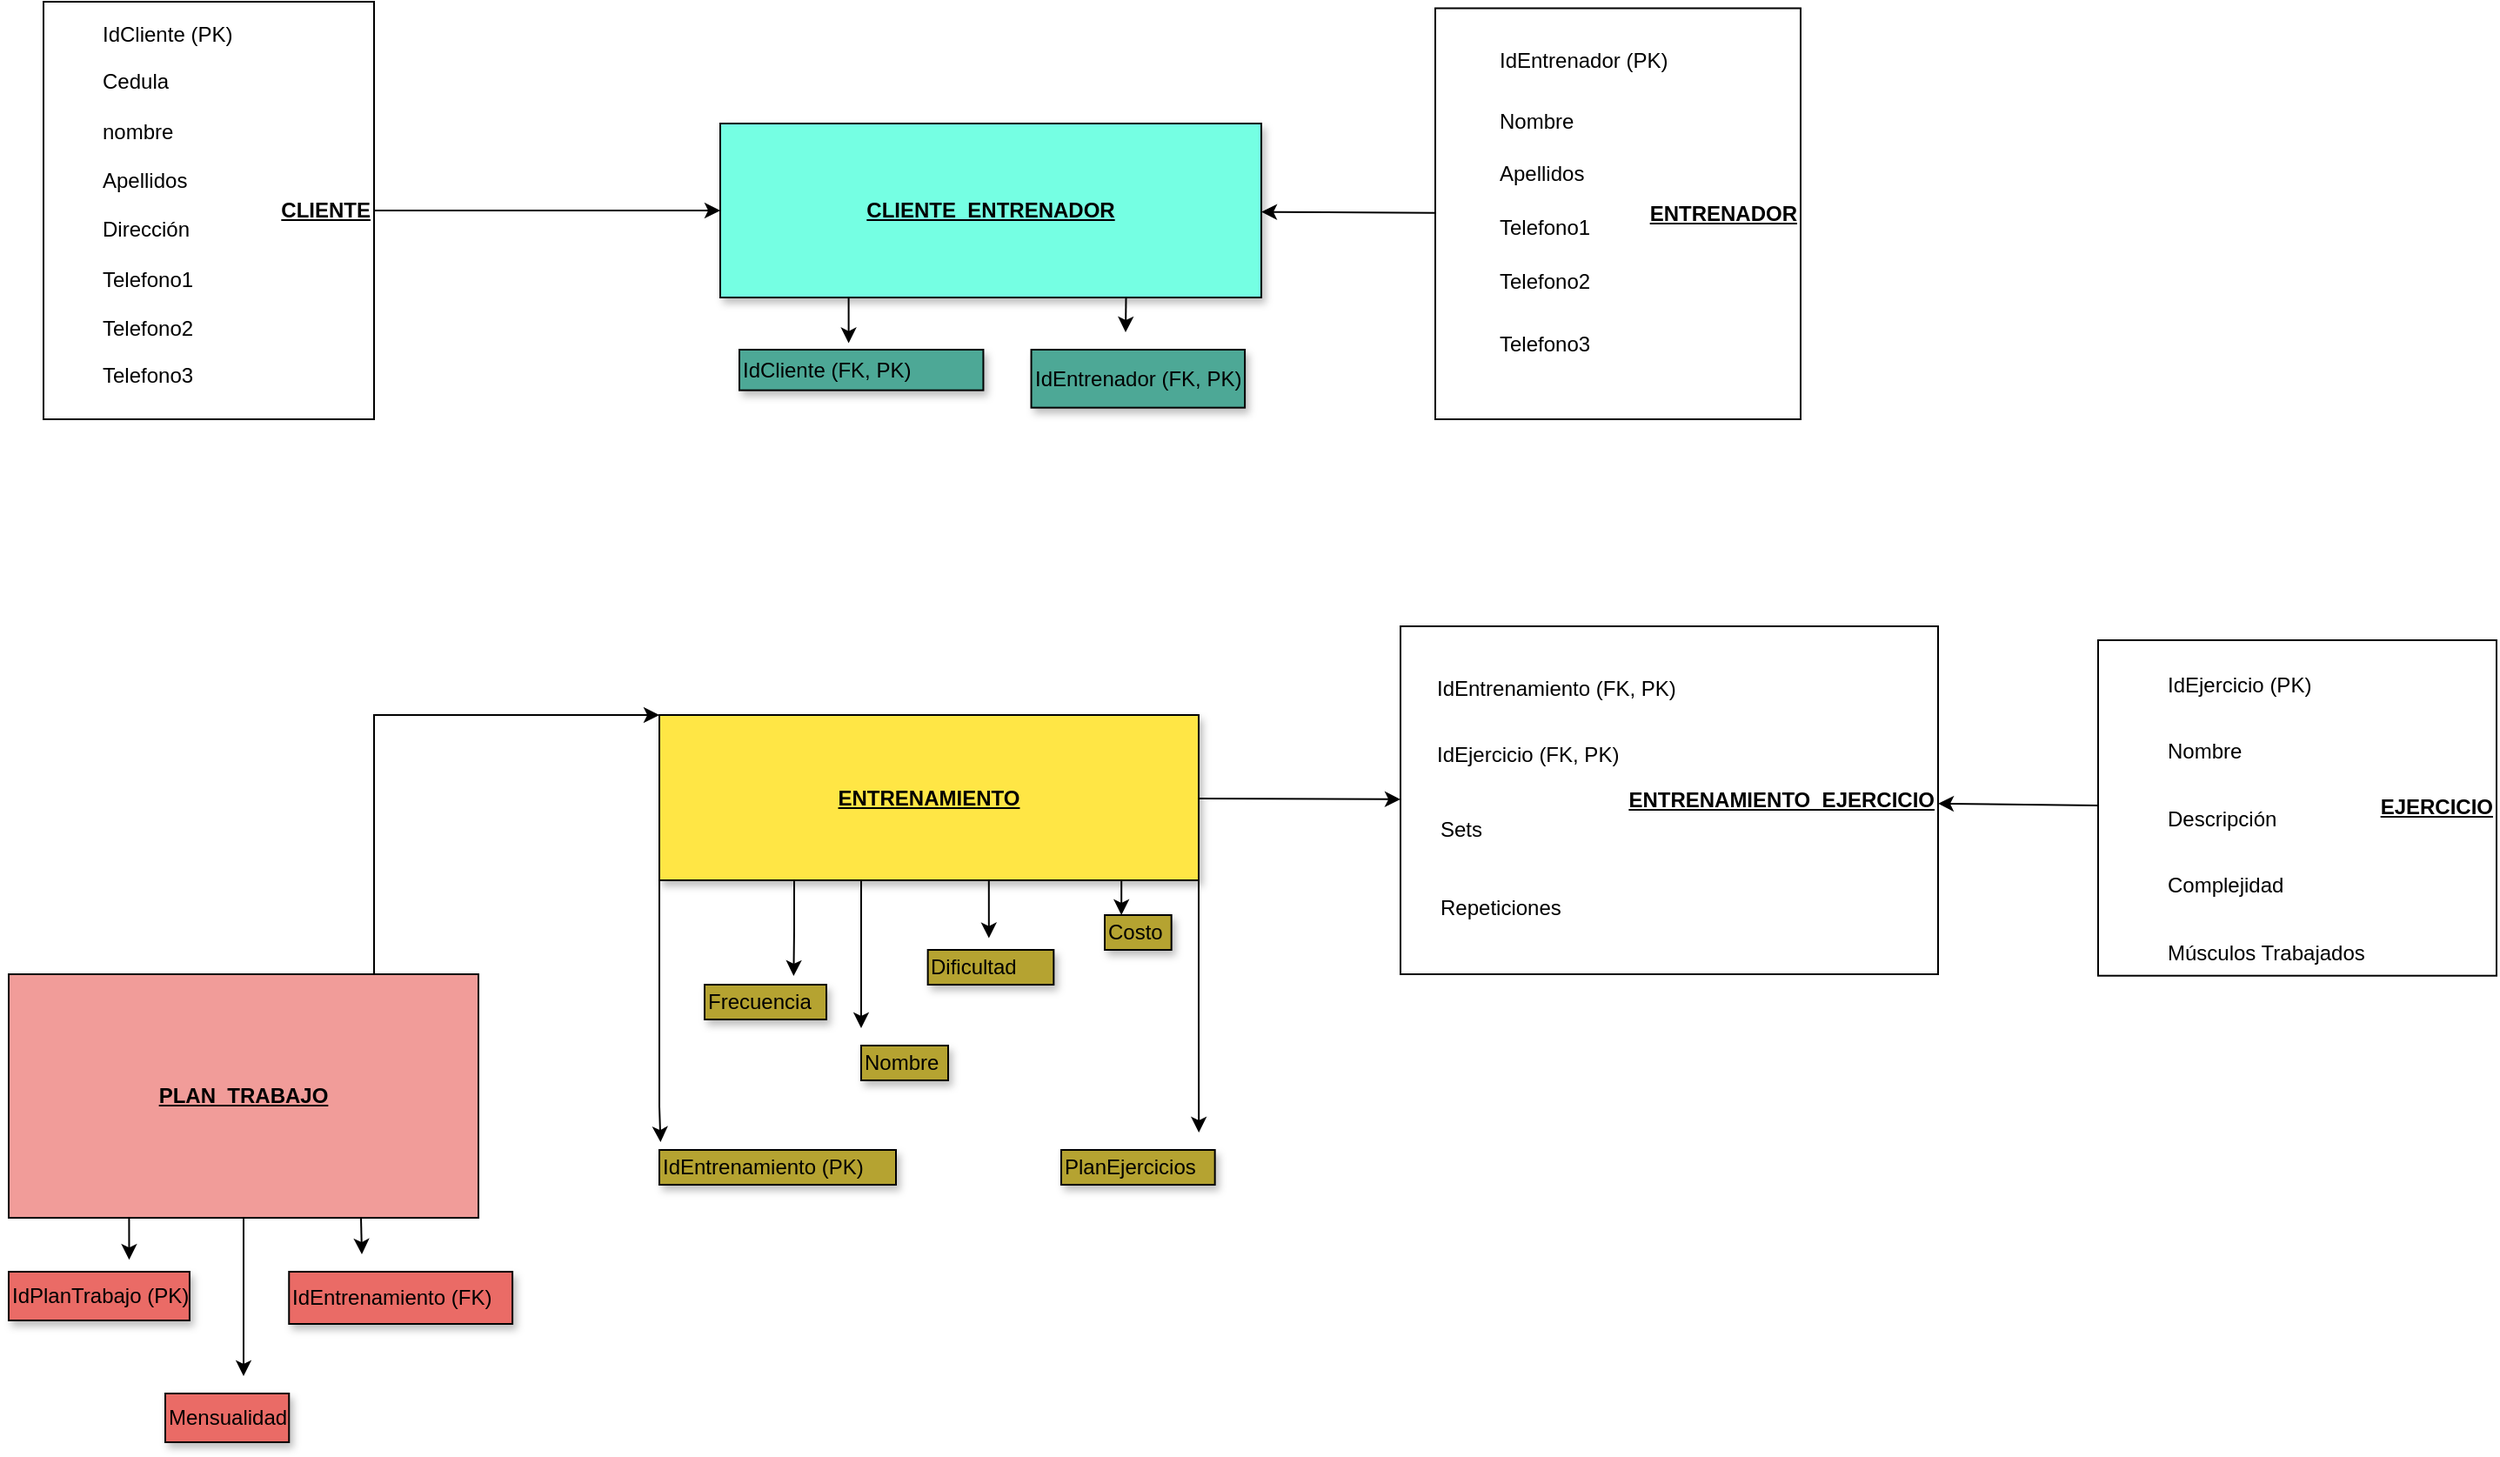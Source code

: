 <mxfile version="24.5.4" type="github">
  <diagram name="Conceptual Diagram" id="XwG0qR-dqioNehBfLJ-C">
    <mxGraphModel dx="1461" dy="725" grid="1" gridSize="10" guides="1" tooltips="1" connect="1" arrows="1" fold="1" page="1" pageScale="1" pageWidth="827" pageHeight="1169" math="0" shadow="0">
      <root>
        <mxCell id="0" />
        <mxCell id="1" parent="0" />
        <mxCell id="LZxNKWPRsar4pVbc7PX9-1" value="&lt;font style=&quot;vertical-align: inherit;&quot;&gt;&lt;font style=&quot;vertical-align: inherit;&quot;&gt;&lt;font style=&quot;vertical-align: inherit;&quot;&gt;&lt;font style=&quot;vertical-align: inherit;&quot;&gt;&lt;font style=&quot;vertical-align: inherit;&quot;&gt;&lt;font style=&quot;vertical-align: inherit;&quot;&gt;&lt;u&gt;&lt;b&gt;CLIENTE&lt;/b&gt;&lt;/u&gt;&lt;/font&gt;&lt;/font&gt;&lt;/font&gt;&lt;/font&gt;&lt;/font&gt;&lt;/font&gt;" style="rounded=0;whiteSpace=wrap;html=1;align=right;" vertex="1" parent="1">
          <mxGeometry x="60" y="20" width="190" height="240" as="geometry" />
        </mxCell>
        <mxCell id="LZxNKWPRsar4pVbc7PX9-2" value="IdCliente (PK)" style="text;html=1;strokeColor=none;fillColor=none;align=left;verticalAlign=middle;" vertex="1" parent="LZxNKWPRsar4pVbc7PX9-1">
          <mxGeometry x="31.671" y="13.335" width="122.704" height="11.28" as="geometry" />
        </mxCell>
        <mxCell id="LZxNKWPRsar4pVbc7PX9-3" value="Cedula" style="text;html=1;strokeColor=none;fillColor=none;align=left;verticalAlign=middle;" vertex="1" parent="LZxNKWPRsar4pVbc7PX9-1">
          <mxGeometry x="31.671" y="38.951" width="98.954" height="14.357" as="geometry" />
        </mxCell>
        <mxCell id="LZxNKWPRsar4pVbc7PX9-4" value="&lt;font style=&quot;vertical-align: inherit;&quot;&gt;&lt;font style=&quot;vertical-align: inherit;&quot;&gt;&lt;font style=&quot;vertical-align: inherit;&quot;&gt;&lt;font style=&quot;vertical-align: inherit;&quot;&gt;nombre&lt;/font&gt;&lt;/font&gt;&lt;/font&gt;&lt;/font&gt;" style="text;html=1;strokeColor=none;fillColor=none;align=left;verticalAlign=middle;" vertex="1" parent="LZxNKWPRsar4pVbc7PX9-1">
          <mxGeometry x="31.671" y="66.182" width="63.329" height="17.434" as="geometry" />
        </mxCell>
        <mxCell id="LZxNKWPRsar4pVbc7PX9-5" value="Apellidos" style="text;html=1;strokeColor=none;fillColor=none;align=left;verticalAlign=middle;" vertex="1" parent="LZxNKWPRsar4pVbc7PX9-1">
          <mxGeometry x="31.671" y="95.489" width="75.204" height="14.357" as="geometry" />
        </mxCell>
        <mxCell id="LZxNKWPRsar4pVbc7PX9-6" value="Dirección" style="text;html=1;strokeColor=none;fillColor=none;align=left;verticalAlign=middle;" vertex="1" parent="LZxNKWPRsar4pVbc7PX9-1">
          <mxGeometry x="31.671" y="121.797" width="75.204" height="17.434" as="geometry" />
        </mxCell>
        <mxCell id="LZxNKWPRsar4pVbc7PX9-7" value="Telefono1" style="text;html=1;strokeColor=none;fillColor=none;align=left;verticalAlign=middle;" vertex="1" parent="LZxNKWPRsar4pVbc7PX9-1">
          <mxGeometry x="31.671" y="153.028" width="87.079" height="14.357" as="geometry" />
        </mxCell>
        <mxCell id="LZxNKWPRsar4pVbc7PX9-49" value="&lt;font style=&quot;vertical-align: inherit;&quot;&gt;&lt;font style=&quot;vertical-align: inherit;&quot;&gt;Telefono3&lt;/font&gt;&lt;/font&gt;" style="text;html=1;strokeColor=none;fillColor=none;align=left;verticalAlign=middle;" vertex="1" parent="LZxNKWPRsar4pVbc7PX9-1">
          <mxGeometry x="31.671" y="207.538" width="87.079" height="14.357" as="geometry" />
        </mxCell>
        <mxCell id="LZxNKWPRsar4pVbc7PX9-48" value="&lt;font style=&quot;vertical-align: inherit;&quot;&gt;&lt;font style=&quot;vertical-align: inherit;&quot;&gt;&lt;font style=&quot;vertical-align: inherit;&quot;&gt;&lt;font style=&quot;vertical-align: inherit;&quot;&gt;Telefono2&lt;/font&gt;&lt;/font&gt;&lt;/font&gt;&lt;/font&gt;" style="text;html=1;strokeColor=none;fillColor=none;align=left;verticalAlign=middle;" vertex="1" parent="LZxNKWPRsar4pVbc7PX9-1">
          <mxGeometry x="31.671" y="181.182" width="87.079" height="14.357" as="geometry" />
        </mxCell>
        <mxCell id="LZxNKWPRsar4pVbc7PX9-77" style="edgeStyle=orthogonalEdgeStyle;rounded=0;orthogonalLoop=1;jettySize=auto;html=1;exitX=1;exitY=0;exitDx=0;exitDy=0;entryX=0;entryY=0;entryDx=0;entryDy=0;" edge="1" parent="1" source="LZxNKWPRsar4pVbc7PX9-10" target="LZxNKWPRsar4pVbc7PX9-14">
          <mxGeometry relative="1" as="geometry">
            <Array as="points">
              <mxPoint x="250" y="430" />
            </Array>
          </mxGeometry>
        </mxCell>
        <mxCell id="LZxNKWPRsar4pVbc7PX9-80" style="edgeStyle=orthogonalEdgeStyle;rounded=0;orthogonalLoop=1;jettySize=auto;html=1;exitX=0.75;exitY=1;exitDx=0;exitDy=0;" edge="1" parent="1" source="LZxNKWPRsar4pVbc7PX9-10">
          <mxGeometry relative="1" as="geometry">
            <mxPoint x="243" y="740" as="targetPoint" />
          </mxGeometry>
        </mxCell>
        <mxCell id="LZxNKWPRsar4pVbc7PX9-81" style="edgeStyle=orthogonalEdgeStyle;rounded=0;orthogonalLoop=1;jettySize=auto;html=1;exitX=0.5;exitY=1;exitDx=0;exitDy=0;" edge="1" parent="1" source="LZxNKWPRsar4pVbc7PX9-10">
          <mxGeometry relative="1" as="geometry">
            <mxPoint x="175" y="810" as="targetPoint" />
          </mxGeometry>
        </mxCell>
        <mxCell id="LZxNKWPRsar4pVbc7PX9-10" value="&lt;font style=&quot;vertical-align: inherit;&quot;&gt;&lt;font style=&quot;vertical-align: inherit;&quot;&gt;&lt;font style=&quot;vertical-align: inherit;&quot;&gt;&lt;font style=&quot;vertical-align: inherit;&quot;&gt;&lt;u&gt;&lt;b&gt;&lt;font style=&quot;vertical-align: inherit;&quot;&gt;&lt;font style=&quot;vertical-align: inherit;&quot;&gt;&lt;font style=&quot;vertical-align: inherit;&quot;&gt;&lt;font style=&quot;vertical-align: inherit;&quot;&gt;&lt;font style=&quot;vertical-align: inherit;&quot;&gt;&lt;font style=&quot;vertical-align: inherit;&quot;&gt;PLAN_TRABAJO&lt;/font&gt;&lt;/font&gt;&lt;/font&gt;&lt;/font&gt;&lt;/font&gt;&lt;/font&gt;&lt;/b&gt;&lt;/u&gt;&lt;/font&gt;&lt;/font&gt;&lt;/font&gt;&lt;/font&gt;" style="rounded=0;whiteSpace=wrap;html=1;align=center;fillColor=#F19C99;" vertex="1" parent="1">
          <mxGeometry x="40" y="579" width="270" height="140" as="geometry" />
        </mxCell>
        <mxCell id="LZxNKWPRsar4pVbc7PX9-59" style="edgeStyle=orthogonalEdgeStyle;rounded=0;orthogonalLoop=1;jettySize=auto;html=1;exitX=0.25;exitY=1;exitDx=0;exitDy=0;" edge="1" parent="1" source="LZxNKWPRsar4pVbc7PX9-14">
          <mxGeometry relative="1" as="geometry">
            <mxPoint x="491.194" y="580" as="targetPoint" />
          </mxGeometry>
        </mxCell>
        <mxCell id="LZxNKWPRsar4pVbc7PX9-64" style="edgeStyle=orthogonalEdgeStyle;rounded=0;orthogonalLoop=1;jettySize=auto;html=1;exitX=0.5;exitY=1;exitDx=0;exitDy=0;" edge="1" parent="1" source="LZxNKWPRsar4pVbc7PX9-14">
          <mxGeometry relative="1" as="geometry">
            <mxPoint x="530" y="610" as="targetPoint" />
            <Array as="points">
              <mxPoint x="530" y="525" />
            </Array>
          </mxGeometry>
        </mxCell>
        <mxCell id="LZxNKWPRsar4pVbc7PX9-65" style="edgeStyle=orthogonalEdgeStyle;rounded=0;orthogonalLoop=1;jettySize=auto;html=1;exitX=0.75;exitY=1;exitDx=0;exitDy=0;entryX=0.25;entryY=0;entryDx=0;entryDy=0;" edge="1" parent="1" source="LZxNKWPRsar4pVbc7PX9-14" target="LZxNKWPRsar4pVbc7PX9-19">
          <mxGeometry relative="1" as="geometry" />
        </mxCell>
        <mxCell id="LZxNKWPRsar4pVbc7PX9-66" style="edgeStyle=orthogonalEdgeStyle;rounded=0;orthogonalLoop=1;jettySize=auto;html=1;exitX=1;exitY=1;exitDx=0;exitDy=0;" edge="1" parent="1" source="LZxNKWPRsar4pVbc7PX9-14">
          <mxGeometry relative="1" as="geometry">
            <mxPoint x="724.097" y="670" as="targetPoint" />
          </mxGeometry>
        </mxCell>
        <mxCell id="LZxNKWPRsar4pVbc7PX9-14" value="&lt;font style=&quot;vertical-align: inherit;&quot;&gt;&lt;font style=&quot;vertical-align: inherit;&quot;&gt;&lt;b&gt;&lt;u&gt;&lt;font style=&quot;vertical-align: inherit;&quot;&gt;&lt;font style=&quot;vertical-align: inherit;&quot;&gt;&lt;font style=&quot;vertical-align: inherit;&quot;&gt;&lt;font style=&quot;vertical-align: inherit;&quot;&gt;&lt;font style=&quot;vertical-align: inherit;&quot;&gt;&lt;font style=&quot;vertical-align: inherit;&quot;&gt;&lt;font style=&quot;vertical-align: inherit;&quot;&gt;&lt;font style=&quot;vertical-align: inherit;&quot;&gt;ENTRENAMIENTO&lt;/font&gt;&lt;/font&gt;&lt;/font&gt;&lt;/font&gt;&lt;/font&gt;&lt;/font&gt;&lt;/font&gt;&lt;/font&gt;&lt;/u&gt;&lt;/b&gt;&lt;/font&gt;&lt;/font&gt;" style="rounded=0;whiteSpace=wrap;html=1;align=center;fillColor=#FFE645;shadow=1;" vertex="1" parent="1">
          <mxGeometry x="414" y="430" width="310" height="95" as="geometry" />
        </mxCell>
        <mxCell id="LZxNKWPRsar4pVbc7PX9-21" value="&lt;font style=&quot;vertical-align: inherit;&quot;&gt;&lt;font style=&quot;vertical-align: inherit;&quot;&gt;&lt;u&gt;&lt;b&gt;&lt;font style=&quot;vertical-align: inherit;&quot;&gt;&lt;font style=&quot;vertical-align: inherit;&quot;&gt;EJERCICIO&lt;/font&gt;&lt;/font&gt;&lt;/b&gt;&lt;/u&gt;&lt;/font&gt;&lt;/font&gt;" style="rounded=0;whiteSpace=wrap;html=1;align=right;" vertex="1" parent="1">
          <mxGeometry x="1241" y="387" width="229" height="192.85" as="geometry" />
        </mxCell>
        <mxCell id="LZxNKWPRsar4pVbc7PX9-22" value="IdEjercicio (PK)" style="text;html=1;strokeColor=none;fillColor=none;align=left;verticalAlign=middle;" vertex="1" parent="LZxNKWPRsar4pVbc7PX9-21">
          <mxGeometry x="38.167" y="12.857" width="190.833" height="25.714" as="geometry" />
        </mxCell>
        <mxCell id="LZxNKWPRsar4pVbc7PX9-23" value="Nombre" style="text;html=1;strokeColor=none;fillColor=none;align=left;verticalAlign=middle;" vertex="1" parent="LZxNKWPRsar4pVbc7PX9-21">
          <mxGeometry x="38.17" y="51.43" width="71.83" height="25.71" as="geometry" />
        </mxCell>
        <mxCell id="LZxNKWPRsar4pVbc7PX9-24" value="&lt;font style=&quot;vertical-align: inherit;&quot;&gt;&lt;font style=&quot;vertical-align: inherit;&quot;&gt;Descripción&lt;/font&gt;&lt;/font&gt;" style="text;html=1;strokeColor=none;fillColor=none;align=left;verticalAlign=middle;" vertex="1" parent="LZxNKWPRsar4pVbc7PX9-21">
          <mxGeometry x="38.17" y="90" width="61.83" height="25.71" as="geometry" />
        </mxCell>
        <mxCell id="LZxNKWPRsar4pVbc7PX9-25" value="Complejidad" style="text;html=1;strokeColor=none;fillColor=none;align=left;verticalAlign=middle;" vertex="1" parent="LZxNKWPRsar4pVbc7PX9-21">
          <mxGeometry x="38.17" y="128.57" width="81.83" height="25.71" as="geometry" />
        </mxCell>
        <mxCell id="LZxNKWPRsar4pVbc7PX9-26" value="Músculos Trabajados" style="text;html=1;strokeColor=none;fillColor=none;align=left;verticalAlign=middle;" vertex="1" parent="LZxNKWPRsar4pVbc7PX9-21">
          <mxGeometry x="38.17" y="167.14" width="121.83" height="25.71" as="geometry" />
        </mxCell>
        <mxCell id="LZxNKWPRsar4pVbc7PX9-27" value="&lt;font style=&quot;vertical-align: inherit;&quot;&gt;&lt;font style=&quot;vertical-align: inherit;&quot;&gt;&lt;u&gt;&lt;b&gt;ENTRENADOR&lt;/b&gt;&lt;/u&gt;&lt;/font&gt;&lt;/font&gt;" style="rounded=0;whiteSpace=wrap;html=1;align=right;" vertex="1" parent="1">
          <mxGeometry x="860" y="23.75" width="210" height="236.25" as="geometry" />
        </mxCell>
        <mxCell id="LZxNKWPRsar4pVbc7PX9-28" value="IdEntrenador (PK)" style="text;html=1;strokeColor=none;fillColor=none;align=left;verticalAlign=middle;" vertex="1" parent="LZxNKWPRsar4pVbc7PX9-27">
          <mxGeometry x="35" y="17.13" width="105" height="26.25" as="geometry" />
        </mxCell>
        <mxCell id="LZxNKWPRsar4pVbc7PX9-29" value="Nombre" style="text;html=1;strokeColor=none;fillColor=none;align=left;verticalAlign=middle;" vertex="1" parent="LZxNKWPRsar4pVbc7PX9-27">
          <mxGeometry x="35" y="52.5" width="175" height="26.25" as="geometry" />
        </mxCell>
        <mxCell id="LZxNKWPRsar4pVbc7PX9-30" value="Apellidos" style="text;html=1;strokeColor=none;fillColor=none;align=left;verticalAlign=middle;" vertex="1" parent="LZxNKWPRsar4pVbc7PX9-27">
          <mxGeometry x="35" y="81.88" width="55" height="26.25" as="geometry" />
        </mxCell>
        <mxCell id="LZxNKWPRsar4pVbc7PX9-31" value="Telefono1" style="text;html=1;strokeColor=none;fillColor=none;align=left;verticalAlign=middle;" vertex="1" parent="LZxNKWPRsar4pVbc7PX9-27">
          <mxGeometry x="35" y="113.25" width="55" height="26.25" as="geometry" />
        </mxCell>
        <mxCell id="LZxNKWPRsar4pVbc7PX9-32" value="Telefono2" style="text;html=1;strokeColor=none;fillColor=none;align=left;verticalAlign=middle;" vertex="1" parent="LZxNKWPRsar4pVbc7PX9-27">
          <mxGeometry x="35" y="143.63" width="65" height="26.25" as="geometry" />
        </mxCell>
        <mxCell id="LZxNKWPRsar4pVbc7PX9-33" value="Telefono3" style="text;html=1;strokeColor=none;fillColor=none;align=left;verticalAlign=middle;" vertex="1" parent="LZxNKWPRsar4pVbc7PX9-27">
          <mxGeometry x="35" y="180" width="55" height="26.25" as="geometry" />
        </mxCell>
        <mxCell id="LZxNKWPRsar4pVbc7PX9-70" style="edgeStyle=orthogonalEdgeStyle;rounded=0;orthogonalLoop=1;jettySize=auto;html=1;exitX=0.75;exitY=1;exitDx=0;exitDy=0;" edge="1" parent="1" source="LZxNKWPRsar4pVbc7PX9-34">
          <mxGeometry relative="1" as="geometry">
            <mxPoint x="682" y="210" as="targetPoint" />
          </mxGeometry>
        </mxCell>
        <mxCell id="LZxNKWPRsar4pVbc7PX9-34" value="&lt;font style=&quot;vertical-align: inherit;&quot;&gt;&lt;font style=&quot;vertical-align: inherit;&quot;&gt;&lt;b&gt;&lt;u&gt;&lt;font style=&quot;vertical-align: inherit;&quot;&gt;&lt;font style=&quot;vertical-align: inherit;&quot;&gt;&lt;font style=&quot;vertical-align: inherit;&quot;&gt;&lt;font style=&quot;vertical-align: inherit;&quot;&gt;&lt;font style=&quot;vertical-align: inherit;&quot;&gt;&lt;font style=&quot;vertical-align: inherit;&quot;&gt;CLIENTE_ENTRENADOR&lt;/font&gt;&lt;/font&gt;&lt;/font&gt;&lt;/font&gt;&lt;/font&gt;&lt;/font&gt;&lt;/u&gt;&lt;/b&gt;&lt;/font&gt;&lt;/font&gt;" style="rounded=0;whiteSpace=wrap;html=1;align=center;fillColor=#75FFE3;shadow=1;" vertex="1" parent="1">
          <mxGeometry x="449" y="90" width="311" height="100" as="geometry" />
        </mxCell>
        <mxCell id="LZxNKWPRsar4pVbc7PX9-37" value="&lt;font style=&quot;vertical-align: inherit;&quot;&gt;&lt;font style=&quot;vertical-align: inherit;&quot;&gt;&lt;u&gt;&lt;b&gt;&lt;font style=&quot;vertical-align: inherit;&quot;&gt;&lt;font style=&quot;vertical-align: inherit;&quot;&gt;ENTRENAMIENTO_EJERCICIO&lt;/font&gt;&lt;/font&gt;&lt;/b&gt;&lt;/u&gt;&lt;/font&gt;&lt;/font&gt;" style="rounded=0;whiteSpace=wrap;html=1;align=right;" vertex="1" parent="1">
          <mxGeometry x="840" y="379" width="309" height="200" as="geometry" />
        </mxCell>
        <mxCell id="LZxNKWPRsar4pVbc7PX9-38" value="IdEntrenamiento (FK, PK)" style="text;html=1;strokeColor=none;fillColor=none;align=left;verticalAlign=middle;" vertex="1" parent="LZxNKWPRsar4pVbc7PX9-37">
          <mxGeometry x="19.456" y="17.814" width="177.389" height="35.634" as="geometry" />
        </mxCell>
        <mxCell id="LZxNKWPRsar4pVbc7PX9-39" value="IdEjercicio (FK, PK)" style="text;html=1;strokeColor=none;fillColor=none;align=left;verticalAlign=middle;" vertex="1" parent="LZxNKWPRsar4pVbc7PX9-37">
          <mxGeometry x="19.451" y="61.49" width="136.591" height="25.338" as="geometry" />
        </mxCell>
        <mxCell id="LZxNKWPRsar4pVbc7PX9-40" value="Sets" style="text;html=1;strokeColor=none;fillColor=none;align=left;verticalAlign=middle;" vertex="1" parent="LZxNKWPRsar4pVbc7PX9-37">
          <mxGeometry x="20.596" y="99.663" width="55.983" height="35.632" as="geometry" />
        </mxCell>
        <mxCell id="LZxNKWPRsar4pVbc7PX9-41" value="Repeticiones" style="text;html=1;strokeColor=none;fillColor=none;align=left;verticalAlign=middle;" vertex="1" parent="LZxNKWPRsar4pVbc7PX9-37">
          <mxGeometry x="20.6" y="151.4" width="97.278" height="21.841" as="geometry" />
        </mxCell>
        <mxCell id="LZxNKWPRsar4pVbc7PX9-44" edge="1" parent="1" source="LZxNKWPRsar4pVbc7PX9-14" target="LZxNKWPRsar4pVbc7PX9-37">
          <mxGeometry relative="1" as="geometry" />
        </mxCell>
        <mxCell id="LZxNKWPRsar4pVbc7PX9-45" edge="1" parent="1" source="LZxNKWPRsar4pVbc7PX9-21" target="LZxNKWPRsar4pVbc7PX9-37">
          <mxGeometry relative="1" as="geometry" />
        </mxCell>
        <mxCell id="LZxNKWPRsar4pVbc7PX9-46" edge="1" parent="1" source="LZxNKWPRsar4pVbc7PX9-1" target="LZxNKWPRsar4pVbc7PX9-34">
          <mxGeometry relative="1" as="geometry" />
        </mxCell>
        <mxCell id="LZxNKWPRsar4pVbc7PX9-47" edge="1" parent="1" source="LZxNKWPRsar4pVbc7PX9-27" target="LZxNKWPRsar4pVbc7PX9-34">
          <mxGeometry relative="1" as="geometry" />
        </mxCell>
        <mxCell id="LZxNKWPRsar4pVbc7PX9-35" value="&lt;font style=&quot;vertical-align: inherit;&quot;&gt;&lt;font style=&quot;vertical-align: inherit;&quot;&gt;&lt;font style=&quot;vertical-align: inherit;&quot;&gt;&lt;font style=&quot;vertical-align: inherit;&quot;&gt;&lt;font style=&quot;vertical-align: inherit;&quot;&gt;&lt;font style=&quot;vertical-align: inherit;&quot;&gt;IdCliente (FK, PK)&lt;/font&gt;&lt;/font&gt;&lt;/font&gt;&lt;/font&gt;&lt;/font&gt;&lt;/font&gt;" style="text;html=1;strokeColor=#030303;fillColor=#4DA896;align=left;verticalAlign=middle;shadow=1;" vertex="1" parent="1">
          <mxGeometry x="459.996" y="220" width="140.224" height="23.33" as="geometry" />
        </mxCell>
        <mxCell id="LZxNKWPRsar4pVbc7PX9-36" value="IdEntrenador (FK, PK)" style="text;html=1;strokeColor=#030303;fillColor=#4DA896;align=left;verticalAlign=middle;shadow=1;" vertex="1" parent="1">
          <mxGeometry x="627.77" y="220" width="122.78" height="33.33" as="geometry" />
        </mxCell>
        <mxCell id="LZxNKWPRsar4pVbc7PX9-15" value="IdEntrenamiento (PK)" style="text;html=1;strokeColor=#000000;fillColor=#B5A331;align=left;verticalAlign=middle;shadow=1;" vertex="1" parent="1">
          <mxGeometry x="414" y="680" width="136" height="20" as="geometry" />
        </mxCell>
        <mxCell id="LZxNKWPRsar4pVbc7PX9-16" value="Frecuencia" style="text;html=1;strokeColor=#000000;fillColor=#B5A331;align=left;verticalAlign=middle;shadow=1;" vertex="1" parent="1">
          <mxGeometry x="440" y="585" width="70" height="20" as="geometry" />
        </mxCell>
        <mxCell id="LZxNKWPRsar4pVbc7PX9-17" value="&lt;font style=&quot;vertical-align: inherit;&quot;&gt;&lt;font style=&quot;vertical-align: inherit;&quot;&gt;&lt;font style=&quot;vertical-align: inherit;&quot;&gt;&lt;font style=&quot;vertical-align: inherit;&quot;&gt;Dificultad&lt;/font&gt;&lt;/font&gt;&lt;/font&gt;&lt;/font&gt;" style="text;html=1;strokeColor=#000000;fillColor=#B5A331;align=left;verticalAlign=middle;shadow=1;" vertex="1" parent="1">
          <mxGeometry x="568.331" y="565" width="72.329" height="20" as="geometry" />
        </mxCell>
        <mxCell id="LZxNKWPRsar4pVbc7PX9-18" value="&lt;font style=&quot;vertical-align: inherit;&quot;&gt;&lt;font style=&quot;vertical-align: inherit;&quot;&gt;&lt;font style=&quot;vertical-align: inherit;&quot;&gt;&lt;font style=&quot;vertical-align: inherit;&quot;&gt;&lt;font style=&quot;vertical-align: inherit;&quot;&gt;&lt;font style=&quot;vertical-align: inherit;&quot;&gt;&lt;font style=&quot;vertical-align: inherit;&quot;&gt;&lt;font style=&quot;vertical-align: inherit;&quot;&gt;&lt;font style=&quot;vertical-align: inherit;&quot;&gt;&lt;font style=&quot;vertical-align: inherit;&quot;&gt;Nombre&lt;/font&gt;&lt;/font&gt;&lt;/font&gt;&lt;/font&gt;&lt;/font&gt;&lt;/font&gt;&lt;/font&gt;&lt;/font&gt;&lt;/font&gt;&lt;/font&gt;" style="text;html=1;strokeColor=#000000;fillColor=#B5A331;align=left;verticalAlign=middle;shadow=1;" vertex="1" parent="1">
          <mxGeometry x="530" y="620" width="50" height="20" as="geometry" />
        </mxCell>
        <mxCell id="LZxNKWPRsar4pVbc7PX9-19" value="Costo" style="text;html=1;strokeColor=#000000;fillColor=#B5A331;align=left;verticalAlign=middle;shadow=1;" vertex="1" parent="1">
          <mxGeometry x="670" y="545" width="38.33" height="20" as="geometry" />
        </mxCell>
        <mxCell id="LZxNKWPRsar4pVbc7PX9-20" value="PlanEjercicios" style="text;html=1;strokeColor=#000000;fillColor=#B5A331;align=left;verticalAlign=middle;shadow=1;" vertex="1" parent="1">
          <mxGeometry x="645" y="680" width="88.33" height="20" as="geometry" />
        </mxCell>
        <mxCell id="LZxNKWPRsar4pVbc7PX9-53" style="edgeStyle=orthogonalEdgeStyle;rounded=0;orthogonalLoop=1;jettySize=auto;html=1;exitX=0;exitY=1;exitDx=0;exitDy=0;entryX=0.005;entryY=-0.223;entryDx=0;entryDy=0;entryPerimeter=0;" edge="1" parent="1" source="LZxNKWPRsar4pVbc7PX9-14" target="LZxNKWPRsar4pVbc7PX9-15">
          <mxGeometry relative="1" as="geometry">
            <Array as="points">
              <mxPoint x="414" y="655" />
            </Array>
          </mxGeometry>
        </mxCell>
        <mxCell id="LZxNKWPRsar4pVbc7PX9-67" style="edgeStyle=orthogonalEdgeStyle;rounded=0;orthogonalLoop=1;jettySize=auto;html=1;exitX=0.5;exitY=1;exitDx=0;exitDy=0;entryX=0.485;entryY=-0.335;entryDx=0;entryDy=0;entryPerimeter=0;" edge="1" parent="1" source="LZxNKWPRsar4pVbc7PX9-14" target="LZxNKWPRsar4pVbc7PX9-17">
          <mxGeometry relative="1" as="geometry">
            <Array as="points">
              <mxPoint x="603" y="525" />
            </Array>
          </mxGeometry>
        </mxCell>
        <mxCell id="LZxNKWPRsar4pVbc7PX9-68" style="edgeStyle=orthogonalEdgeStyle;rounded=0;orthogonalLoop=1;jettySize=auto;html=1;exitX=0.25;exitY=1;exitDx=0;exitDy=0;entryX=0.448;entryY=-0.159;entryDx=0;entryDy=0;entryPerimeter=0;" edge="1" parent="1" source="LZxNKWPRsar4pVbc7PX9-34" target="LZxNKWPRsar4pVbc7PX9-35">
          <mxGeometry relative="1" as="geometry" />
        </mxCell>
        <mxCell id="LZxNKWPRsar4pVbc7PX9-74" value="&lt;font style=&quot;vertical-align: inherit;&quot;&gt;&lt;font style=&quot;vertical-align: inherit;&quot;&gt;IdPlanTrabajo (PK)&lt;/font&gt;&lt;/font&gt;" style="text;html=1;strokeColor=#030303;fillColor=#EA6B66;align=left;verticalAlign=middle;shadow=1;" vertex="1" parent="1">
          <mxGeometry x="39.998" y="750" width="103.969" height="28" as="geometry" />
        </mxCell>
        <mxCell id="LZxNKWPRsar4pVbc7PX9-75" value="&lt;font style=&quot;vertical-align: inherit;&quot;&gt;&lt;font style=&quot;vertical-align: inherit;&quot;&gt;&lt;font style=&quot;vertical-align: inherit;&quot;&gt;&lt;font style=&quot;vertical-align: inherit;&quot;&gt;IdEntrenamiento (FK)&lt;/font&gt;&lt;/font&gt;&lt;/font&gt;&lt;/font&gt;" style="text;html=1;strokeColor=#030303;fillColor=#EA6B66;align=left;verticalAlign=middle;shadow=1;" vertex="1" parent="1">
          <mxGeometry x="201.13" y="750" width="128.42" height="30" as="geometry" />
        </mxCell>
        <mxCell id="LZxNKWPRsar4pVbc7PX9-76" value="Mensualidad" style="text;html=1;strokeColor=#030303;fillColor=#EA6B66;align=left;verticalAlign=middle;shadow=1;" vertex="1" parent="1">
          <mxGeometry x="130" y="820" width="71.13" height="28" as="geometry" />
        </mxCell>
        <mxCell id="LZxNKWPRsar4pVbc7PX9-79" style="edgeStyle=orthogonalEdgeStyle;rounded=0;orthogonalLoop=1;jettySize=auto;html=1;exitX=0.25;exitY=1;exitDx=0;exitDy=0;entryX=0.666;entryY=-0.246;entryDx=0;entryDy=0;entryPerimeter=0;" edge="1" parent="1" source="LZxNKWPRsar4pVbc7PX9-10" target="LZxNKWPRsar4pVbc7PX9-74">
          <mxGeometry relative="1" as="geometry" />
        </mxCell>
      </root>
    </mxGraphModel>
  </diagram>
</mxfile>
